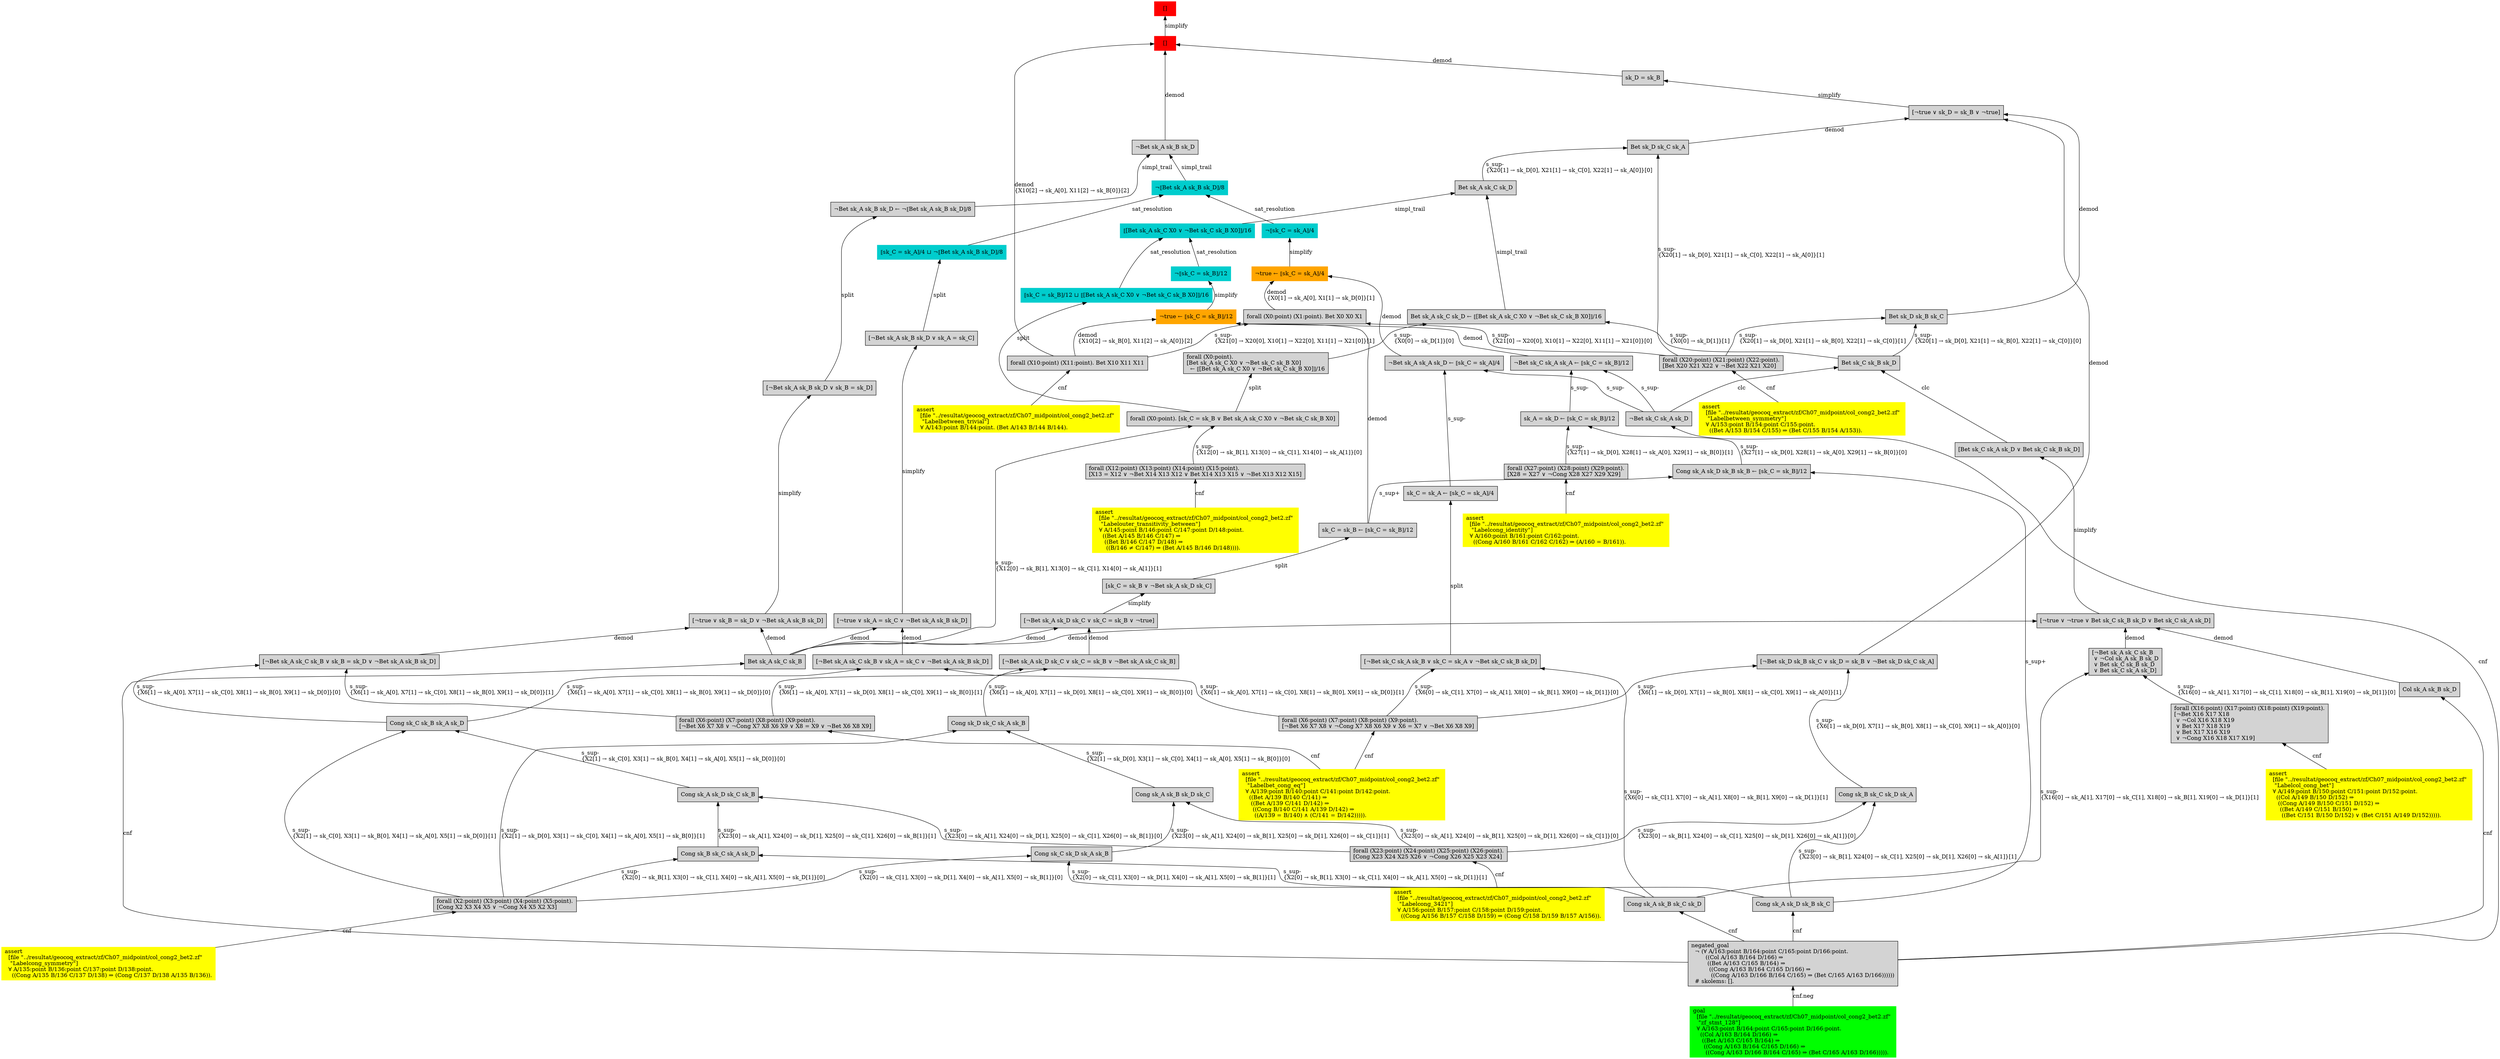 digraph "unsat_graph" {
  vertex_0 [color=red, label="[]", shape=box, style=filled];
  vertex_0 -> vertex_1 [label="simplify", dir="back"];
  vertex_1 [color=red, label="[]", shape=box, style=filled];
  vertex_1 -> vertex_2 [label="demod\l\{X10[2] → sk_A[0], X11[2] → sk_B[0]\}[2]\l", dir="back"];
  vertex_2 [shape=box, label="forall (X10:point) (X11:point). Bet X10 X11 X11\l", style=filled];
  vertex_2 -> vertex_3 [label="cnf", dir="back"];
  vertex_3 [color=yellow, shape=box, label="assert\l  [file \"../resultat/geocoq_extract/zf/Ch07_midpoint/col_cong2_bet2.zf\" \l   \"Labelbetween_trivial\"]\l  ∀ A/143:point B/144:point. (Bet A/143 B/144 B/144).\l", style=filled];
  vertex_1 -> vertex_4 [label="demod", dir="back"];
  vertex_4 [shape=box, label="sk_D = sk_B\l", style=filled];
  vertex_4 -> vertex_5 [label="simplify", dir="back"];
  vertex_5 [shape=box, label="[¬true ∨ sk_D = sk_B ∨ ¬true]\l", style=filled];
  vertex_5 -> vertex_6 [label="demod", dir="back"];
  vertex_6 [shape=box, label="Bet sk_D sk_C sk_A\l", style=filled];
  vertex_6 -> vertex_7 [label="s_sup-\l\{X20[1] → sk_D[0], X21[1] → sk_C[0], X22[1] → sk_A[0]\}[1]\l", dir="back"];
  vertex_7 [shape=box, label="forall (X20:point) (X21:point) (X22:point).\l[Bet X20 X21 X22 ∨ ¬Bet X22 X21 X20]\l", style=filled];
  vertex_7 -> vertex_8 [label="cnf", dir="back"];
  vertex_8 [color=yellow, shape=box, label="assert\l  [file \"../resultat/geocoq_extract/zf/Ch07_midpoint/col_cong2_bet2.zf\" \l   \"Labelbetween_symmetry\"]\l  ∀ A/153:point B/154:point C/155:point.\l    ((Bet A/153 B/154 C/155) ⇒ (Bet C/155 B/154 A/153)).\l", style=filled];
  vertex_6 -> vertex_9 [label="s_sup-\l\{X20[1] → sk_D[0], X21[1] → sk_C[0], X22[1] → sk_A[0]\}[0]\l", dir="back"];
  vertex_9 [shape=box, label="Bet sk_A sk_C sk_D\l", style=filled];
  vertex_9 -> vertex_10 [label="simpl_trail", dir="back"];
  vertex_10 [color=cyan3, shape=box, label="⟦[Bet sk_A sk_C X0 ∨ ¬Bet sk_C sk_B X0]⟧/16\l", style=filled];
  vertex_10 -> vertex_11 [label="sat_resolution", dir="back"];
  vertex_11 [color=cyan3, shape=box, label="¬⟦sk_C = sk_B⟧/12\l", style=filled];
  vertex_11 -> vertex_12 [label="simplify", dir="back"];
  vertex_12 [color=orange, shape=box, label="¬true ← ⟦sk_C = sk_B⟧/12\l", style=filled];
  vertex_12 -> vertex_2 [label="demod\l\{X10[2] → sk_B[0], X11[2] → sk_A[0]\}[2]\l", dir="back"];
  vertex_12 -> vertex_13 [label="demod", dir="back"];
  vertex_13 [shape=box, label="sk_C = sk_B ← ⟦sk_C = sk_B⟧/12\l", style=filled];
  vertex_13 -> vertex_14 [label="split", dir="back"];
  vertex_14 [shape=box, label="[sk_C = sk_B ∨ ¬Bet sk_A sk_D sk_C]\l", style=filled];
  vertex_14 -> vertex_15 [label="simplify", dir="back"];
  vertex_15 [shape=box, label="[¬Bet sk_A sk_D sk_C ∨ sk_C = sk_B ∨ ¬true]\l", style=filled];
  vertex_15 -> vertex_16 [label="demod", dir="back"];
  vertex_16 [shape=box, label="Bet sk_A sk_C sk_B\l", style=filled];
  vertex_16 -> vertex_17 [label="cnf", dir="back"];
  vertex_17 [shape=box, label="negated_goal\l  ¬ (∀ A/163:point B/164:point C/165:point D/166:point.\l        ((Col A/163 B/164 D/166) ⇒\l         ((Bet A/163 C/165 B/164) ⇒\l          ((Cong A/163 B/164 C/165 D/166) ⇒\l           ((Cong A/163 D/166 B/164 C/165) ⇒ (Bet C/165 A/163 D/166))))))\l  # skolems: [].\l", style=filled];
  vertex_17 -> vertex_18 [label="cnf.neg", dir="back"];
  vertex_18 [color=green, shape=box, label="goal\l  [file \"../resultat/geocoq_extract/zf/Ch07_midpoint/col_cong2_bet2.zf\" \l   \"zf_stmt_128\"]\l  ∀ A/163:point B/164:point C/165:point D/166:point.\l    ((Col A/163 B/164 D/166) ⇒\l     ((Bet A/163 C/165 B/164) ⇒\l      ((Cong A/163 B/164 C/165 D/166) ⇒\l       ((Cong A/163 D/166 B/164 C/165) ⇒ (Bet C/165 A/163 D/166))))).\l", style=filled];
  vertex_15 -> vertex_19 [label="demod", dir="back"];
  vertex_19 [shape=box, label="[¬Bet sk_A sk_D sk_C ∨ sk_C = sk_B ∨ ¬Bet sk_A sk_C sk_B]\l", style=filled];
  vertex_19 -> vertex_20 [label="s_sup-\l\{X6[1] → sk_A[0], X7[1] → sk_D[0], X8[1] → sk_C[0], X9[1] → sk_B[0]\}[1]\l", dir="back"];
  vertex_20 [shape=box, label="forall (X6:point) (X7:point) (X8:point) (X9:point).\l[¬Bet X6 X7 X8 ∨ ¬Cong X7 X8 X6 X9 ∨ X8 = X9 ∨ ¬Bet X6 X8 X9]\l", style=filled];
  vertex_20 -> vertex_21 [label="cnf", dir="back"];
  vertex_21 [color=yellow, shape=box, label="assert\l  [file \"../resultat/geocoq_extract/zf/Ch07_midpoint/col_cong2_bet2.zf\" \l   \"Labelbet_cong_eq\"]\l  ∀ A/139:point B/140:point C/141:point D/142:point.\l    ((Bet A/139 B/140 C/141) ⇒\l     ((Bet A/139 C/141 D/142) ⇒\l      ((Cong B/140 C/141 A/139 D/142) ⇒\l       ((A/139 = B/140) ∧ (C/141 = D/142))))).\l", style=filled];
  vertex_19 -> vertex_22 [label="s_sup-\l\{X6[1] → sk_A[0], X7[1] → sk_D[0], X8[1] → sk_C[0], X9[1] → sk_B[0]\}[0]\l", dir="back"];
  vertex_22 [shape=box, label="Cong sk_D sk_C sk_A sk_B\l", style=filled];
  vertex_22 -> vertex_23 [label="s_sup-\l\{X2[1] → sk_D[0], X3[1] → sk_C[0], X4[1] → sk_A[0], X5[1] → sk_B[0]\}[1]\l", dir="back"];
  vertex_23 [shape=box, label="forall (X2:point) (X3:point) (X4:point) (X5:point).\l[Cong X2 X3 X4 X5 ∨ ¬Cong X4 X5 X2 X3]\l", style=filled];
  vertex_23 -> vertex_24 [label="cnf", dir="back"];
  vertex_24 [color=yellow, shape=box, label="assert\l  [file \"../resultat/geocoq_extract/zf/Ch07_midpoint/col_cong2_bet2.zf\" \l   \"Labelcong_symmetry\"]\l  ∀ A/135:point B/136:point C/137:point D/138:point.\l    ((Cong A/135 B/136 C/137 D/138) ⇒ (Cong C/137 D/138 A/135 B/136)).\l", style=filled];
  vertex_22 -> vertex_25 [label="s_sup-\l\{X2[1] → sk_D[0], X3[1] → sk_C[0], X4[1] → sk_A[0], X5[1] → sk_B[0]\}[0]\l", dir="back"];
  vertex_25 [shape=box, label="Cong sk_A sk_B sk_D sk_C\l", style=filled];
  vertex_25 -> vertex_26 [label="s_sup-\l\{X23[0] → sk_A[1], X24[0] → sk_B[1], X25[0] → sk_D[1], X26[0] → sk_C[1]\}[0]\l", dir="back"];
  vertex_26 [shape=box, label="forall (X23:point) (X24:point) (X25:point) (X26:point).\l[Cong X23 X24 X25 X26 ∨ ¬Cong X26 X25 X23 X24]\l", style=filled];
  vertex_26 -> vertex_27 [label="cnf", dir="back"];
  vertex_27 [color=yellow, shape=box, label="assert\l  [file \"../resultat/geocoq_extract/zf/Ch07_midpoint/col_cong2_bet2.zf\" \l   \"Labelcong_3421\"]\l  ∀ A/156:point B/157:point C/158:point D/159:point.\l    ((Cong A/156 B/157 C/158 D/159) ⇒ (Cong C/158 D/159 B/157 A/156)).\l", style=filled];
  vertex_25 -> vertex_28 [label="s_sup-\l\{X23[0] → sk_A[1], X24[0] → sk_B[1], X25[0] → sk_D[1], X26[0] → sk_C[1]\}[1]\l", dir="back"];
  vertex_28 [shape=box, label="Cong sk_C sk_D sk_A sk_B\l", style=filled];
  vertex_28 -> vertex_23 [label="s_sup-\l\{X2[0] → sk_C[1], X3[0] → sk_D[1], X4[0] → sk_A[1], X5[0] → sk_B[1]\}[0]\l", dir="back"];
  vertex_28 -> vertex_29 [label="s_sup-\l\{X2[0] → sk_C[1], X3[0] → sk_D[1], X4[0] → sk_A[1], X5[0] → sk_B[1]\}[1]\l", dir="back"];
  vertex_29 [shape=box, label="Cong sk_A sk_B sk_C sk_D\l", style=filled];
  vertex_29 -> vertex_17 [label="cnf", dir="back"];
  vertex_12 -> vertex_30 [label="demod", dir="back"];
  vertex_30 [shape=box, label="¬Bet sk_C sk_A sk_A ← ⟦sk_C = sk_B⟧/12\l", style=filled];
  vertex_30 -> vertex_31 [label="s_sup-\l", dir="back"];
  vertex_31 [shape=box, label="¬Bet sk_C sk_A sk_D\l", style=filled];
  vertex_31 -> vertex_17 [label="cnf", dir="back"];
  vertex_30 -> vertex_32 [label="s_sup-\l", dir="back"];
  vertex_32 [shape=box, label="sk_A = sk_D ← ⟦sk_C = sk_B⟧/12\l", style=filled];
  vertex_32 -> vertex_33 [label="s_sup-\l\{X27[1] → sk_D[0], X28[1] → sk_A[0], X29[1] → sk_B[0]\}[1]\l", dir="back"];
  vertex_33 [shape=box, label="forall (X27:point) (X28:point) (X29:point).\l[X28 = X27 ∨ ¬Cong X28 X27 X29 X29]\l", style=filled];
  vertex_33 -> vertex_34 [label="cnf", dir="back"];
  vertex_34 [color=yellow, shape=box, label="assert\l  [file \"../resultat/geocoq_extract/zf/Ch07_midpoint/col_cong2_bet2.zf\" \l   \"Labelcong_identity\"]\l  ∀ A/160:point B/161:point C/162:point.\l    ((Cong A/160 B/161 C/162 C/162) ⇒ (A/160 = B/161)).\l", style=filled];
  vertex_32 -> vertex_35 [label="s_sup-\l\{X27[1] → sk_D[0], X28[1] → sk_A[0], X29[1] → sk_B[0]\}[0]\l", dir="back"];
  vertex_35 [shape=box, label="Cong sk_A sk_D sk_B sk_B ← ⟦sk_C = sk_B⟧/12\l", style=filled];
  vertex_35 -> vertex_36 [label="s_sup+\l", dir="back"];
  vertex_36 [shape=box, label="Cong sk_A sk_D sk_B sk_C\l", style=filled];
  vertex_36 -> vertex_17 [label="cnf", dir="back"];
  vertex_35 -> vertex_13 [label="s_sup+\l", dir="back"];
  vertex_10 -> vertex_37 [label="sat_resolution", dir="back"];
  vertex_37 [color=cyan3, shape=box, label="⟦sk_C = sk_B⟧/12 ⊔ ⟦[Bet sk_A sk_C X0 ∨ ¬Bet sk_C sk_B X0]⟧/16\l", style=filled];
  vertex_37 -> vertex_38 [label="split", dir="back"];
  vertex_38 [shape=box, label="forall (X0:point). [sk_C = sk_B ∨ Bet sk_A sk_C X0 ∨ ¬Bet sk_C sk_B X0]\l", style=filled];
  vertex_38 -> vertex_39 [label="s_sup-\l\{X12[0] → sk_B[1], X13[0] → sk_C[1], X14[0] → sk_A[1]\}[0]\l", dir="back"];
  vertex_39 [shape=box, label="forall (X12:point) (X13:point) (X14:point) (X15:point).\l[X13 = X12 ∨ ¬Bet X14 X13 X12 ∨ Bet X14 X13 X15 ∨ ¬Bet X13 X12 X15]\l", style=filled];
  vertex_39 -> vertex_40 [label="cnf", dir="back"];
  vertex_40 [color=yellow, shape=box, label="assert\l  [file \"../resultat/geocoq_extract/zf/Ch07_midpoint/col_cong2_bet2.zf\" \l   \"Labelouter_transitivity_between\"]\l  ∀ A/145:point B/146:point C/147:point D/148:point.\l    ((Bet A/145 B/146 C/147) ⇒\l     ((Bet B/146 C/147 D/148) ⇒\l      ((B/146 ≠ C/147) ⇒ (Bet A/145 B/146 D/148)))).\l", style=filled];
  vertex_38 -> vertex_16 [label="s_sup-\l\{X12[0] → sk_B[1], X13[0] → sk_C[1], X14[0] → sk_A[1]\}[1]\l", dir="back"];
  vertex_9 -> vertex_41 [label="simpl_trail", dir="back"];
  vertex_41 [shape=box, label="Bet sk_A sk_C sk_D ← ⟦[Bet sk_A sk_C X0 ∨ ¬Bet sk_C sk_B X0]⟧/16\l", style=filled];
  vertex_41 -> vertex_42 [label="s_sup-\l\{X0[0] → sk_D[1]\}[0]\l", dir="back"];
  vertex_42 [shape=box, label="forall (X0:point).\l[Bet sk_A sk_C X0 ∨ ¬Bet sk_C sk_B X0]\l  ← ⟦[Bet sk_A sk_C X0 ∨ ¬Bet sk_C sk_B X0]⟧/16\l", style=filled];
  vertex_42 -> vertex_38 [label="split", dir="back"];
  vertex_41 -> vertex_43 [label="s_sup-\l\{X0[0] → sk_D[1]\}[1]\l", dir="back"];
  vertex_43 [shape=box, label="Bet sk_C sk_B sk_D\l", style=filled];
  vertex_43 -> vertex_31 [label="clc", dir="back"];
  vertex_43 -> vertex_44 [label="clc", dir="back"];
  vertex_44 [shape=box, label="[Bet sk_C sk_A sk_D ∨ Bet sk_C sk_B sk_D]\l", style=filled];
  vertex_44 -> vertex_45 [label="simplify", dir="back"];
  vertex_45 [shape=box, label="[¬true ∨ ¬true ∨ Bet sk_C sk_B sk_D ∨ Bet sk_C sk_A sk_D]\l", style=filled];
  vertex_45 -> vertex_46 [label="demod", dir="back"];
  vertex_46 [shape=box, label="Col sk_A sk_B sk_D\l", style=filled];
  vertex_46 -> vertex_17 [label="cnf", dir="back"];
  vertex_45 -> vertex_16 [label="demod", dir="back"];
  vertex_45 -> vertex_47 [label="demod", dir="back"];
  vertex_47 [shape=box, label="[¬Bet sk_A sk_C sk_B\l ∨ ¬Col sk_A sk_B sk_D\l ∨ Bet sk_C sk_B sk_D\l ∨ Bet sk_C sk_A sk_D]\l", style=filled];
  vertex_47 -> vertex_48 [label="s_sup-\l\{X16[0] → sk_A[1], X17[0] → sk_C[1], X18[0] → sk_B[1], X19[0] → sk_D[1]\}[0]\l", dir="back"];
  vertex_48 [shape=box, label="forall (X16:point) (X17:point) (X18:point) (X19:point).\l[¬Bet X16 X17 X18\l ∨ ¬Col X16 X18 X19\l ∨ Bet X17 X18 X19\l ∨ Bet X17 X16 X19\l ∨ ¬Cong X16 X18 X17 X19]\l", style=filled];
  vertex_48 -> vertex_49 [label="cnf", dir="back"];
  vertex_49 [color=yellow, shape=box, label="assert\l  [file \"../resultat/geocoq_extract/zf/Ch07_midpoint/col_cong2_bet2.zf\" \l   \"Labelcol_cong_bet\"]\l  ∀ A/149:point B/150:point C/151:point D/152:point.\l    ((Col A/149 B/150 D/152) ⇒\l     ((Cong A/149 B/150 C/151 D/152) ⇒\l      ((Bet A/149 C/151 B/150) ⇒\l       ((Bet C/151 B/150 D/152) ∨ (Bet C/151 A/149 D/152))))).\l", style=filled];
  vertex_47 -> vertex_29 [label="s_sup-\l\{X16[0] → sk_A[1], X17[0] → sk_C[1], X18[0] → sk_B[1], X19[0] → sk_D[1]\}[1]\l", dir="back"];
  vertex_5 -> vertex_50 [label="demod", dir="back"];
  vertex_50 [shape=box, label="Bet sk_D sk_B sk_C\l", style=filled];
  vertex_50 -> vertex_7 [label="s_sup-\l\{X20[1] → sk_D[0], X21[1] → sk_B[0], X22[1] → sk_C[0]\}[1]\l", dir="back"];
  vertex_50 -> vertex_43 [label="s_sup-\l\{X20[1] → sk_D[0], X21[1] → sk_B[0], X22[1] → sk_C[0]\}[0]\l", dir="back"];
  vertex_5 -> vertex_51 [label="demod", dir="back"];
  vertex_51 [shape=box, label="[¬Bet sk_D sk_B sk_C ∨ sk_D = sk_B ∨ ¬Bet sk_D sk_C sk_A]\l", style=filled];
  vertex_51 -> vertex_52 [label="s_sup-\l\{X6[1] → sk_D[0], X7[1] → sk_B[0], X8[1] → sk_C[0], X9[1] → sk_A[0]\}[1]\l", dir="back"];
  vertex_52 [shape=box, label="forall (X6:point) (X7:point) (X8:point) (X9:point).\l[¬Bet X6 X7 X8 ∨ ¬Cong X7 X8 X6 X9 ∨ X6 = X7 ∨ ¬Bet X6 X8 X9]\l", style=filled];
  vertex_52 -> vertex_21 [label="cnf", dir="back"];
  vertex_51 -> vertex_53 [label="s_sup-\l\{X6[1] → sk_D[0], X7[1] → sk_B[0], X8[1] → sk_C[0], X9[1] → sk_A[0]\}[0]\l", dir="back"];
  vertex_53 [shape=box, label="Cong sk_B sk_C sk_D sk_A\l", style=filled];
  vertex_53 -> vertex_26 [label="s_sup-\l\{X23[0] → sk_B[1], X24[0] → sk_C[1], X25[0] → sk_D[1], X26[0] → sk_A[1]\}[0]\l", dir="back"];
  vertex_53 -> vertex_36 [label="s_sup-\l\{X23[0] → sk_B[1], X24[0] → sk_C[1], X25[0] → sk_D[1], X26[0] → sk_A[1]\}[1]\l", dir="back"];
  vertex_1 -> vertex_54 [label="demod", dir="back"];
  vertex_54 [shape=box, label="¬Bet sk_A sk_B sk_D\l", style=filled];
  vertex_54 -> vertex_55 [label="simpl_trail", dir="back"];
  vertex_55 [color=cyan3, shape=box, label="¬⟦Bet sk_A sk_B sk_D⟧/8\l", style=filled];
  vertex_55 -> vertex_56 [label="sat_resolution", dir="back"];
  vertex_56 [color=cyan3, shape=box, label="¬⟦sk_C = sk_A⟧/4\l", style=filled];
  vertex_56 -> vertex_57 [label="simplify", dir="back"];
  vertex_57 [color=orange, shape=box, label="¬true ← ⟦sk_C = sk_A⟧/4\l", style=filled];
  vertex_57 -> vertex_58 [label="demod\l\{X0[1] → sk_A[0], X1[1] → sk_D[0]\}[1]\l", dir="back"];
  vertex_58 [shape=box, label="forall (X0:point) (X1:point). Bet X0 X0 X1\l", style=filled];
  vertex_58 -> vertex_7 [label="s_sup-\l\{X21[0] → X20[0], X10[1] → X22[0], X11[1] → X21[0]\}[0]\l", dir="back"];
  vertex_58 -> vertex_2 [label="s_sup-\l\{X21[0] → X20[0], X10[1] → X22[0], X11[1] → X21[0]\}[1]\l", dir="back"];
  vertex_57 -> vertex_59 [label="demod", dir="back"];
  vertex_59 [shape=box, label="¬Bet sk_A sk_A sk_D ← ⟦sk_C = sk_A⟧/4\l", style=filled];
  vertex_59 -> vertex_31 [label="s_sup-\l", dir="back"];
  vertex_59 -> vertex_60 [label="s_sup-\l", dir="back"];
  vertex_60 [shape=box, label="sk_C = sk_A ← ⟦sk_C = sk_A⟧/4\l", style=filled];
  vertex_60 -> vertex_61 [label="split", dir="back"];
  vertex_61 [shape=box, label="[¬Bet sk_C sk_A sk_B ∨ sk_C = sk_A ∨ ¬Bet sk_C sk_B sk_D]\l", style=filled];
  vertex_61 -> vertex_52 [label="s_sup-\l\{X6[0] → sk_C[1], X7[0] → sk_A[1], X8[0] → sk_B[1], X9[0] → sk_D[1]\}[0]\l", dir="back"];
  vertex_61 -> vertex_29 [label="s_sup-\l\{X6[0] → sk_C[1], X7[0] → sk_A[1], X8[0] → sk_B[1], X9[0] → sk_D[1]\}[1]\l", dir="back"];
  vertex_55 -> vertex_62 [label="sat_resolution", dir="back"];
  vertex_62 [color=cyan3, shape=box, label="⟦sk_C = sk_A⟧/4 ⊔ ¬⟦Bet sk_A sk_B sk_D⟧/8\l", style=filled];
  vertex_62 -> vertex_63 [label="split", dir="back"];
  vertex_63 [shape=box, label="[¬Bet sk_A sk_B sk_D ∨ sk_A = sk_C]\l", style=filled];
  vertex_63 -> vertex_64 [label="simplify", dir="back"];
  vertex_64 [shape=box, label="[¬true ∨ sk_A = sk_C ∨ ¬Bet sk_A sk_B sk_D]\l", style=filled];
  vertex_64 -> vertex_16 [label="demod", dir="back"];
  vertex_64 -> vertex_65 [label="demod", dir="back"];
  vertex_65 [shape=box, label="[¬Bet sk_A sk_C sk_B ∨ sk_A = sk_C ∨ ¬Bet sk_A sk_B sk_D]\l", style=filled];
  vertex_65 -> vertex_52 [label="s_sup-\l\{X6[1] → sk_A[0], X7[1] → sk_C[0], X8[1] → sk_B[0], X9[1] → sk_D[0]\}[1]\l", dir="back"];
  vertex_65 -> vertex_66 [label="s_sup-\l\{X6[1] → sk_A[0], X7[1] → sk_C[0], X8[1] → sk_B[0], X9[1] → sk_D[0]\}[0]\l", dir="back"];
  vertex_66 [shape=box, label="Cong sk_C sk_B sk_A sk_D\l", style=filled];
  vertex_66 -> vertex_23 [label="s_sup-\l\{X2[1] → sk_C[0], X3[1] → sk_B[0], X4[1] → sk_A[0], X5[1] → sk_D[0]\}[1]\l", dir="back"];
  vertex_66 -> vertex_67 [label="s_sup-\l\{X2[1] → sk_C[0], X3[1] → sk_B[0], X4[1] → sk_A[0], X5[1] → sk_D[0]\}[0]\l", dir="back"];
  vertex_67 [shape=box, label="Cong sk_A sk_D sk_C sk_B\l", style=filled];
  vertex_67 -> vertex_26 [label="s_sup-\l\{X23[0] → sk_A[1], X24[0] → sk_D[1], X25[0] → sk_C[1], X26[0] → sk_B[1]\}[0]\l", dir="back"];
  vertex_67 -> vertex_68 [label="s_sup-\l\{X23[0] → sk_A[1], X24[0] → sk_D[1], X25[0] → sk_C[1], X26[0] → sk_B[1]\}[1]\l", dir="back"];
  vertex_68 [shape=box, label="Cong sk_B sk_C sk_A sk_D\l", style=filled];
  vertex_68 -> vertex_23 [label="s_sup-\l\{X2[0] → sk_B[1], X3[0] → sk_C[1], X4[0] → sk_A[1], X5[0] → sk_D[1]\}[0]\l", dir="back"];
  vertex_68 -> vertex_36 [label="s_sup-\l\{X2[0] → sk_B[1], X3[0] → sk_C[1], X4[0] → sk_A[1], X5[0] → sk_D[1]\}[1]\l", dir="back"];
  vertex_54 -> vertex_69 [label="simpl_trail", dir="back"];
  vertex_69 [shape=box, label="¬Bet sk_A sk_B sk_D ← ¬⟦Bet sk_A sk_B sk_D⟧/8\l", style=filled];
  vertex_69 -> vertex_70 [label="split", dir="back"];
  vertex_70 [shape=box, label="[¬Bet sk_A sk_B sk_D ∨ sk_B = sk_D]\l", style=filled];
  vertex_70 -> vertex_71 [label="simplify", dir="back"];
  vertex_71 [shape=box, label="[¬true ∨ sk_B = sk_D ∨ ¬Bet sk_A sk_B sk_D]\l", style=filled];
  vertex_71 -> vertex_16 [label="demod", dir="back"];
  vertex_71 -> vertex_72 [label="demod", dir="back"];
  vertex_72 [shape=box, label="[¬Bet sk_A sk_C sk_B ∨ sk_B = sk_D ∨ ¬Bet sk_A sk_B sk_D]\l", style=filled];
  vertex_72 -> vertex_20 [label="s_sup-\l\{X6[1] → sk_A[0], X7[1] → sk_C[0], X8[1] → sk_B[0], X9[1] → sk_D[0]\}[1]\l", dir="back"];
  vertex_72 -> vertex_66 [label="s_sup-\l\{X6[1] → sk_A[0], X7[1] → sk_C[0], X8[1] → sk_B[0], X9[1] → sk_D[0]\}[0]\l", dir="back"];
  }


